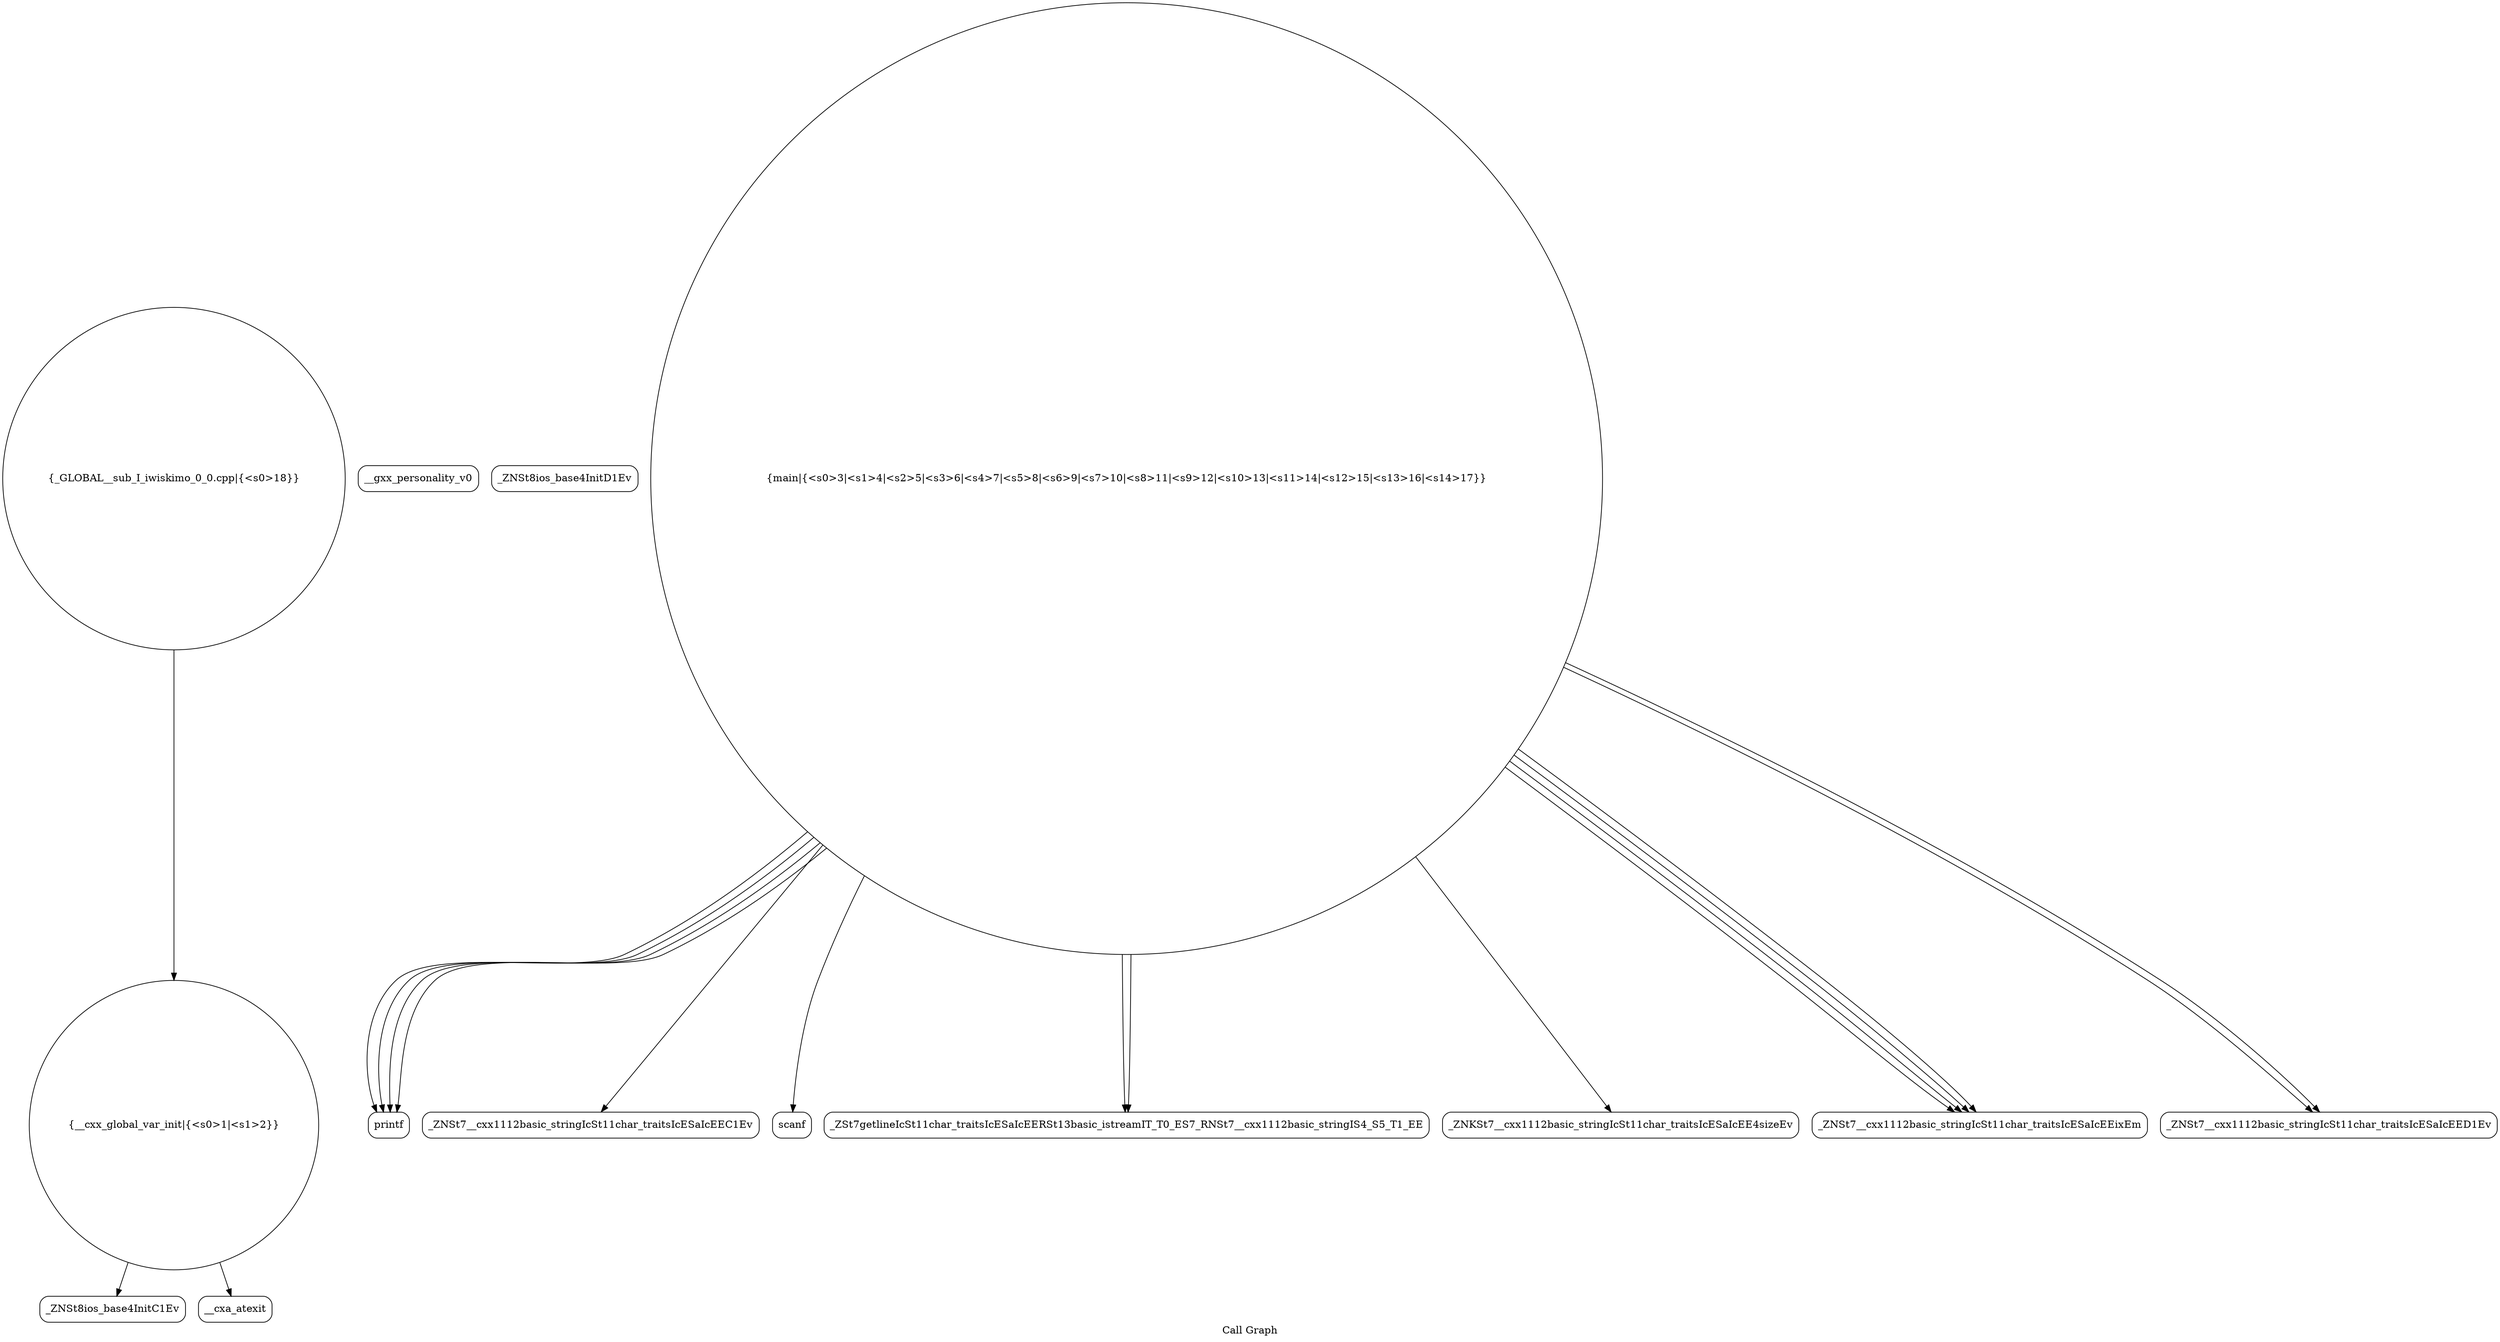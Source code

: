 digraph "Call Graph" {
	label="Call Graph";

	Node0x5588589ed5b0 [shape=record,shape=circle,label="{__cxx_global_var_init|{<s0>1|<s1>2}}"];
	Node0x5588589ed5b0:s0 -> Node0x5588589ed630[color=black];
	Node0x5588589ed5b0:s1 -> Node0x558858a16790[color=black];
	Node0x558858a16990 [shape=record,shape=Mrecord,label="{__gxx_personality_v0}"];
	Node0x558858a16710 [shape=record,shape=Mrecord,label="{_ZNSt8ios_base4InitD1Ev}"];
	Node0x558858a16a90 [shape=record,shape=Mrecord,label="{printf}"];
	Node0x558858a16810 [shape=record,shape=circle,label="{main|{<s0>3|<s1>4|<s2>5|<s3>6|<s4>7|<s5>8|<s6>9|<s7>10|<s8>11|<s9>12|<s10>13|<s11>14|<s12>15|<s13>16|<s14>17}}"];
	Node0x558858a16810:s0 -> Node0x558858a16890[color=black];
	Node0x558858a16810:s1 -> Node0x558858a16910[color=black];
	Node0x558858a16810:s2 -> Node0x558858a16a10[color=black];
	Node0x558858a16810:s3 -> Node0x558858a16a10[color=black];
	Node0x558858a16810:s4 -> Node0x558858a16a90[color=black];
	Node0x558858a16810:s5 -> Node0x558858a16b10[color=black];
	Node0x558858a16810:s6 -> Node0x558858a16b90[color=black];
	Node0x558858a16810:s7 -> Node0x558858a16b90[color=black];
	Node0x558858a16810:s8 -> Node0x558858a16b90[color=black];
	Node0x558858a16810:s9 -> Node0x558858a16a90[color=black];
	Node0x558858a16810:s10 -> Node0x558858a16c10[color=black];
	Node0x558858a16810:s11 -> Node0x558858a16b90[color=black];
	Node0x558858a16810:s12 -> Node0x558858a16a90[color=black];
	Node0x558858a16810:s13 -> Node0x558858a16a90[color=black];
	Node0x558858a16810:s14 -> Node0x558858a16c10[color=black];
	Node0x558858a16b90 [shape=record,shape=Mrecord,label="{_ZNSt7__cxx1112basic_stringIcSt11char_traitsIcESaIcEEixEm}"];
	Node0x558858a16910 [shape=record,shape=Mrecord,label="{scanf}"];
	Node0x558858a16c90 [shape=record,shape=circle,label="{_GLOBAL__sub_I_iwiskimo_0_0.cpp|{<s0>18}}"];
	Node0x558858a16c90:s0 -> Node0x5588589ed5b0[color=black];
	Node0x5588589ed630 [shape=record,shape=Mrecord,label="{_ZNSt8ios_base4InitC1Ev}"];
	Node0x558858a16a10 [shape=record,shape=Mrecord,label="{_ZSt7getlineIcSt11char_traitsIcESaIcEERSt13basic_istreamIT_T0_ES7_RNSt7__cxx1112basic_stringIS4_S5_T1_EE}"];
	Node0x558858a16790 [shape=record,shape=Mrecord,label="{__cxa_atexit}"];
	Node0x558858a16b10 [shape=record,shape=Mrecord,label="{_ZNKSt7__cxx1112basic_stringIcSt11char_traitsIcESaIcEE4sizeEv}"];
	Node0x558858a16890 [shape=record,shape=Mrecord,label="{_ZNSt7__cxx1112basic_stringIcSt11char_traitsIcESaIcEEC1Ev}"];
	Node0x558858a16c10 [shape=record,shape=Mrecord,label="{_ZNSt7__cxx1112basic_stringIcSt11char_traitsIcESaIcEED1Ev}"];
}
